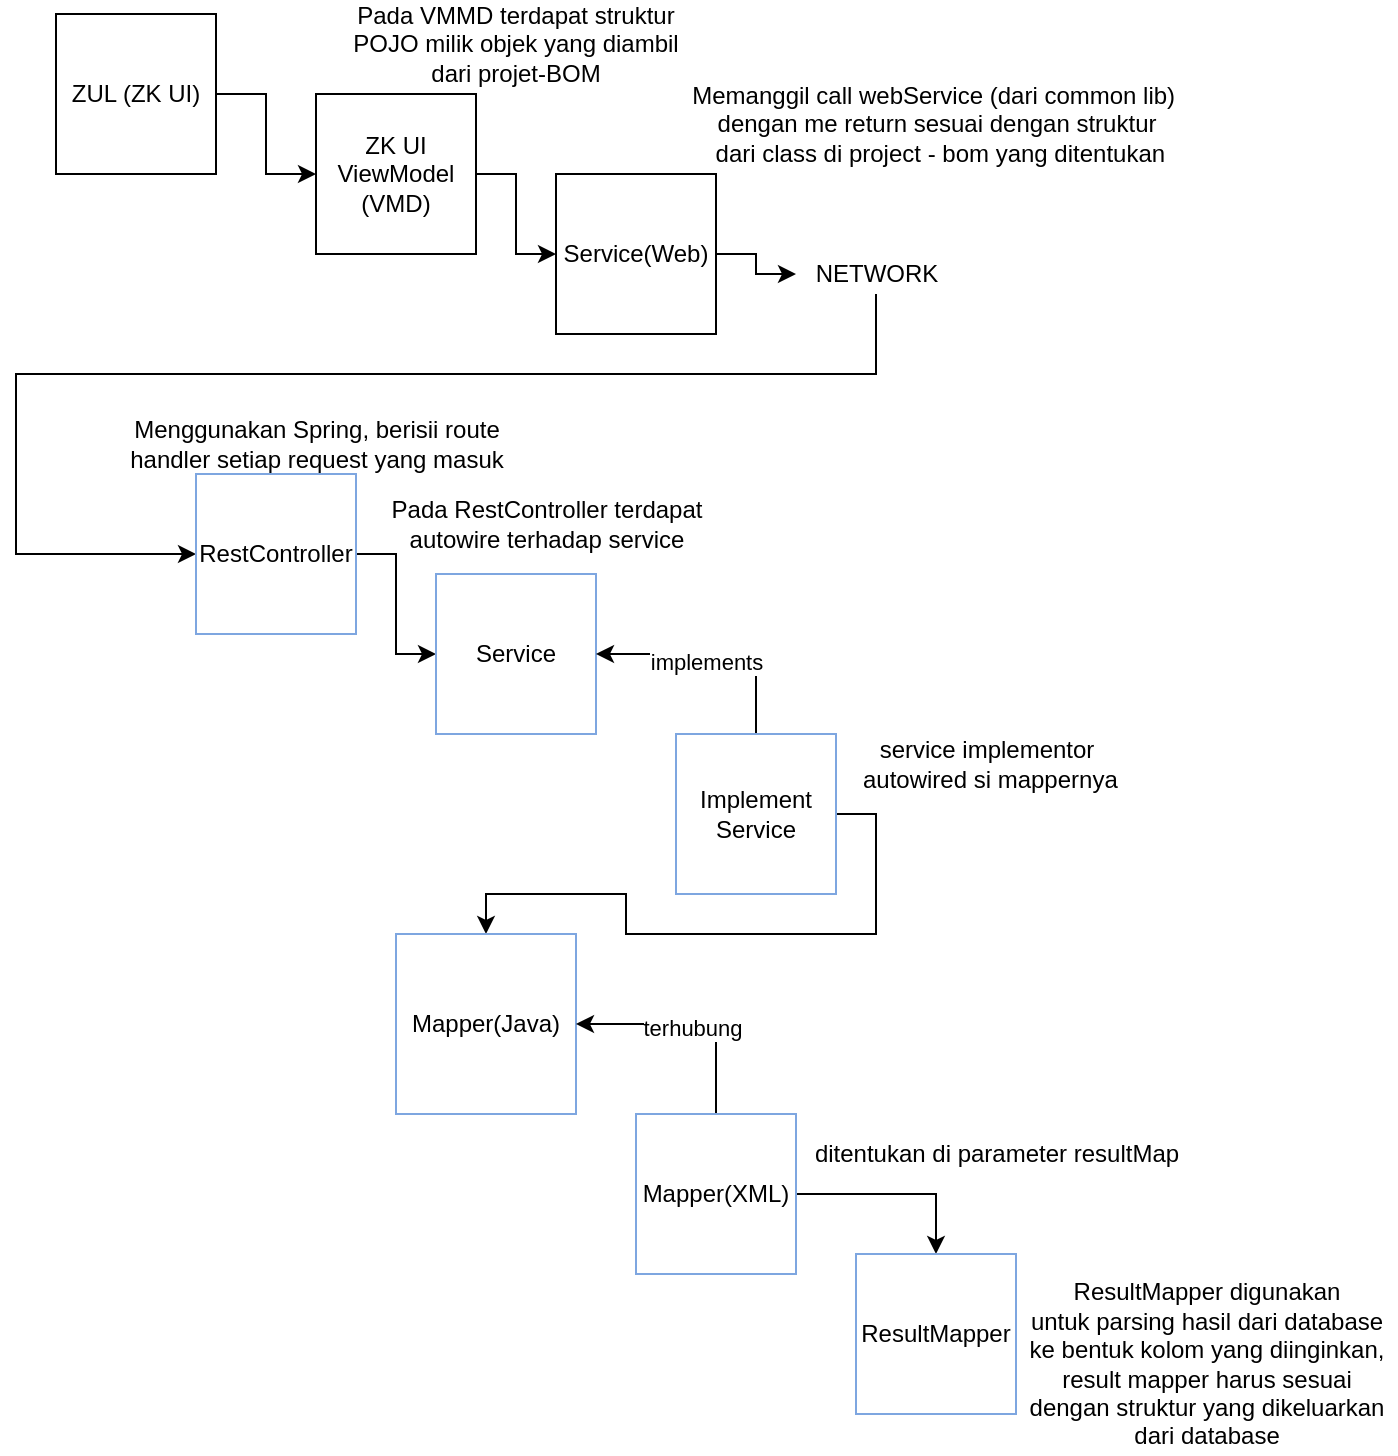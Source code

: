 <mxfile version="13.7.7" type="github">
  <diagram id="VUYOUcLSTNesoHuxwyxF" name="Page-1">
    <mxGraphModel dx="868" dy="482" grid="1" gridSize="10" guides="1" tooltips="1" connect="1" arrows="1" fold="1" page="1" pageScale="1" pageWidth="850" pageHeight="1100" math="0" shadow="0">
      <root>
        <mxCell id="0" />
        <mxCell id="1" parent="0" />
        <mxCell id="fw0LZEKKgFk2uAr3LbG0-5" style="edgeStyle=orthogonalEdgeStyle;rounded=0;orthogonalLoop=1;jettySize=auto;html=1;entryX=0;entryY=0.5;entryDx=0;entryDy=0;" edge="1" parent="1" source="fw0LZEKKgFk2uAr3LbG0-1" target="fw0LZEKKgFk2uAr3LbG0-2">
          <mxGeometry relative="1" as="geometry" />
        </mxCell>
        <mxCell id="fw0LZEKKgFk2uAr3LbG0-1" value="ZUL (ZK UI)" style="whiteSpace=wrap;html=1;aspect=fixed;" vertex="1" parent="1">
          <mxGeometry x="70" y="40" width="80" height="80" as="geometry" />
        </mxCell>
        <mxCell id="fw0LZEKKgFk2uAr3LbG0-6" style="edgeStyle=orthogonalEdgeStyle;rounded=0;orthogonalLoop=1;jettySize=auto;html=1;exitX=1;exitY=0.5;exitDx=0;exitDy=0;entryX=0;entryY=0.5;entryDx=0;entryDy=0;" edge="1" parent="1" source="fw0LZEKKgFk2uAr3LbG0-2" target="fw0LZEKKgFk2uAr3LbG0-3">
          <mxGeometry relative="1" as="geometry" />
        </mxCell>
        <mxCell id="fw0LZEKKgFk2uAr3LbG0-2" value="ZK UI ViewModel (VMD)" style="whiteSpace=wrap;html=1;aspect=fixed;" vertex="1" parent="1">
          <mxGeometry x="200" y="80" width="80" height="80" as="geometry" />
        </mxCell>
        <mxCell id="fw0LZEKKgFk2uAr3LbG0-9" style="edgeStyle=orthogonalEdgeStyle;rounded=0;orthogonalLoop=1;jettySize=auto;html=1;exitX=1;exitY=0.5;exitDx=0;exitDy=0;" edge="1" parent="1" source="fw0LZEKKgFk2uAr3LbG0-3" target="fw0LZEKKgFk2uAr3LbG0-8">
          <mxGeometry relative="1" as="geometry" />
        </mxCell>
        <mxCell id="fw0LZEKKgFk2uAr3LbG0-3" value="Service(Web)" style="whiteSpace=wrap;html=1;aspect=fixed;" vertex="1" parent="1">
          <mxGeometry x="320" y="120" width="80" height="80" as="geometry" />
        </mxCell>
        <mxCell id="fw0LZEKKgFk2uAr3LbG0-4" value="Pada VMMD terdapat struktur POJO milik objek yang diambil dari projet-BOM" style="text;html=1;strokeColor=none;fillColor=none;align=center;verticalAlign=middle;whiteSpace=wrap;rounded=0;" vertex="1" parent="1">
          <mxGeometry x="210" y="40" width="180" height="30" as="geometry" />
        </mxCell>
        <mxCell id="fw0LZEKKgFk2uAr3LbG0-7" value="Memanggil call webService (dari common lib)&amp;nbsp; &lt;br&gt;dengan me return sesuai dengan struktur&lt;br&gt;&amp;nbsp;dari class di project - bom yang ditentukan" style="text;html=1;align=center;verticalAlign=middle;resizable=0;points=[];autosize=1;" vertex="1" parent="1">
          <mxGeometry x="380" y="70" width="260" height="50" as="geometry" />
        </mxCell>
        <mxCell id="fw0LZEKKgFk2uAr3LbG0-15" style="edgeStyle=orthogonalEdgeStyle;rounded=0;orthogonalLoop=1;jettySize=auto;html=1;entryX=0;entryY=0.5;entryDx=0;entryDy=0;" edge="1" parent="1" source="fw0LZEKKgFk2uAr3LbG0-8" target="fw0LZEKKgFk2uAr3LbG0-10">
          <mxGeometry relative="1" as="geometry">
            <Array as="points">
              <mxPoint x="480" y="220" />
              <mxPoint x="50" y="220" />
              <mxPoint x="50" y="310" />
            </Array>
          </mxGeometry>
        </mxCell>
        <mxCell id="fw0LZEKKgFk2uAr3LbG0-8" value="NETWORK" style="text;html=1;align=center;verticalAlign=middle;resizable=0;points=[];autosize=1;" vertex="1" parent="1">
          <mxGeometry x="440" y="160" width="80" height="20" as="geometry" />
        </mxCell>
        <mxCell id="fw0LZEKKgFk2uAr3LbG0-16" style="edgeStyle=orthogonalEdgeStyle;rounded=0;orthogonalLoop=1;jettySize=auto;html=1;exitX=1;exitY=0.5;exitDx=0;exitDy=0;" edge="1" parent="1" source="fw0LZEKKgFk2uAr3LbG0-10" target="fw0LZEKKgFk2uAr3LbG0-12">
          <mxGeometry relative="1" as="geometry" />
        </mxCell>
        <mxCell id="fw0LZEKKgFk2uAr3LbG0-10" value="RestController" style="whiteSpace=wrap;html=1;aspect=fixed;strokeColor=#7EA6E0;" vertex="1" parent="1">
          <mxGeometry x="140" y="270" width="80" height="80" as="geometry" />
        </mxCell>
        <mxCell id="fw0LZEKKgFk2uAr3LbG0-11" value="Menggunakan Spring, berisii route &lt;br&gt;handler setiap request yang masuk" style="text;html=1;align=center;verticalAlign=middle;resizable=0;points=[];autosize=1;" vertex="1" parent="1">
          <mxGeometry x="100" y="240" width="200" height="30" as="geometry" />
        </mxCell>
        <mxCell id="fw0LZEKKgFk2uAr3LbG0-12" value="Service" style="whiteSpace=wrap;html=1;aspect=fixed;strokeColor=#7EA6E0;" vertex="1" parent="1">
          <mxGeometry x="260" y="320" width="80" height="80" as="geometry" />
        </mxCell>
        <mxCell id="fw0LZEKKgFk2uAr3LbG0-13" value="Pada RestController terdapat &lt;br&gt;autowire terhadap service" style="text;html=1;align=center;verticalAlign=middle;resizable=0;points=[];autosize=1;" vertex="1" parent="1">
          <mxGeometry x="230" y="280" width="170" height="30" as="geometry" />
        </mxCell>
        <mxCell id="fw0LZEKKgFk2uAr3LbG0-18" style="edgeStyle=orthogonalEdgeStyle;rounded=0;orthogonalLoop=1;jettySize=auto;html=1;exitX=0.5;exitY=0;exitDx=0;exitDy=0;entryX=1;entryY=0.5;entryDx=0;entryDy=0;" edge="1" parent="1" source="fw0LZEKKgFk2uAr3LbG0-14" target="fw0LZEKKgFk2uAr3LbG0-12">
          <mxGeometry relative="1" as="geometry" />
        </mxCell>
        <mxCell id="fw0LZEKKgFk2uAr3LbG0-19" value="implements" style="edgeLabel;html=1;align=center;verticalAlign=middle;resizable=0;points=[];" vertex="1" connectable="0" parent="fw0LZEKKgFk2uAr3LbG0-18">
          <mxGeometry x="0.083" y="4" relative="1" as="geometry">
            <mxPoint as="offset" />
          </mxGeometry>
        </mxCell>
        <mxCell id="fw0LZEKKgFk2uAr3LbG0-31" style="edgeStyle=orthogonalEdgeStyle;rounded=0;orthogonalLoop=1;jettySize=auto;html=1;exitX=1;exitY=0.5;exitDx=0;exitDy=0;" edge="1" parent="1" source="fw0LZEKKgFk2uAr3LbG0-14" target="fw0LZEKKgFk2uAr3LbG0-20">
          <mxGeometry relative="1" as="geometry" />
        </mxCell>
        <mxCell id="fw0LZEKKgFk2uAr3LbG0-14" value="Implement&lt;br&gt;Service" style="whiteSpace=wrap;html=1;aspect=fixed;strokeColor=#7EA6E0;" vertex="1" parent="1">
          <mxGeometry x="380" y="400" width="80" height="80" as="geometry" />
        </mxCell>
        <mxCell id="fw0LZEKKgFk2uAr3LbG0-20" value="Mapper(Java)" style="whiteSpace=wrap;html=1;aspect=fixed;strokeColor=#7EA6E0;" vertex="1" parent="1">
          <mxGeometry x="240" y="500" width="90" height="90" as="geometry" />
        </mxCell>
        <mxCell id="fw0LZEKKgFk2uAr3LbG0-23" style="edgeStyle=orthogonalEdgeStyle;rounded=0;orthogonalLoop=1;jettySize=auto;html=1;exitX=0.5;exitY=0;exitDx=0;exitDy=0;entryX=1;entryY=0.5;entryDx=0;entryDy=0;" edge="1" parent="1" source="fw0LZEKKgFk2uAr3LbG0-22" target="fw0LZEKKgFk2uAr3LbG0-20">
          <mxGeometry relative="1" as="geometry" />
        </mxCell>
        <mxCell id="fw0LZEKKgFk2uAr3LbG0-24" value="terhubung" style="edgeLabel;html=1;align=center;verticalAlign=middle;resizable=0;points=[];" vertex="1" connectable="0" parent="fw0LZEKKgFk2uAr3LbG0-23">
          <mxGeometry x="-0.252" y="12" relative="1" as="geometry">
            <mxPoint as="offset" />
          </mxGeometry>
        </mxCell>
        <mxCell id="fw0LZEKKgFk2uAr3LbG0-29" style="edgeStyle=orthogonalEdgeStyle;rounded=0;orthogonalLoop=1;jettySize=auto;html=1;exitX=1;exitY=0.5;exitDx=0;exitDy=0;entryX=0.5;entryY=0;entryDx=0;entryDy=0;" edge="1" parent="1" source="fw0LZEKKgFk2uAr3LbG0-22" target="fw0LZEKKgFk2uAr3LbG0-26">
          <mxGeometry relative="1" as="geometry" />
        </mxCell>
        <mxCell id="fw0LZEKKgFk2uAr3LbG0-22" value="Mapper(XML)" style="whiteSpace=wrap;html=1;aspect=fixed;strokeColor=#7EA6E0;" vertex="1" parent="1">
          <mxGeometry x="360" y="590" width="80" height="80" as="geometry" />
        </mxCell>
        <mxCell id="fw0LZEKKgFk2uAr3LbG0-26" value="ResultMapper" style="whiteSpace=wrap;html=1;aspect=fixed;strokeColor=#7EA6E0;" vertex="1" parent="1">
          <mxGeometry x="470" y="660" width="80" height="80" as="geometry" />
        </mxCell>
        <mxCell id="fw0LZEKKgFk2uAr3LbG0-27" value="ResultMapper digunakan&lt;br&gt;untuk parsing hasil dari database &lt;br&gt;ke bentuk kolom yang diinginkan,&lt;br&gt;result mapper harus sesuai&lt;br&gt;dengan struktur yang dikeluarkan&lt;br&gt;dari database" style="text;html=1;align=center;verticalAlign=middle;resizable=0;points=[];autosize=1;" vertex="1" parent="1">
          <mxGeometry x="550" y="670" width="190" height="90" as="geometry" />
        </mxCell>
        <mxCell id="fw0LZEKKgFk2uAr3LbG0-30" value="ditentukan di parameter&amp;nbsp;resultMap" style="text;html=1;align=center;verticalAlign=middle;resizable=0;points=[];autosize=1;" vertex="1" parent="1">
          <mxGeometry x="440" y="600" width="200" height="20" as="geometry" />
        </mxCell>
        <mxCell id="fw0LZEKKgFk2uAr3LbG0-32" value="service implementor&lt;br&gt;&amp;nbsp;autowired si mappernya" style="text;html=1;align=center;verticalAlign=middle;resizable=0;points=[];autosize=1;" vertex="1" parent="1">
          <mxGeometry x="460" y="400" width="150" height="30" as="geometry" />
        </mxCell>
      </root>
    </mxGraphModel>
  </diagram>
</mxfile>
